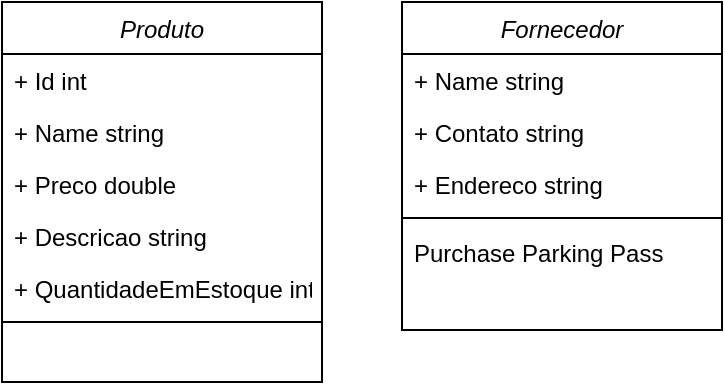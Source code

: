 <mxfile version="24.7.8">
  <diagram id="C5RBs43oDa-KdzZeNtuy" name="Page-1">
    <mxGraphModel dx="880" dy="468" grid="1" gridSize="10" guides="1" tooltips="1" connect="1" arrows="1" fold="1" page="1" pageScale="1" pageWidth="827" pageHeight="1169" math="0" shadow="0">
      <root>
        <mxCell id="WIyWlLk6GJQsqaUBKTNV-0" />
        <mxCell id="WIyWlLk6GJQsqaUBKTNV-1" parent="WIyWlLk6GJQsqaUBKTNV-0" />
        <mxCell id="N83ETVZ3F0o7WJeC_jDq-0" value="Produto" style="swimlane;fontStyle=2;align=center;verticalAlign=top;childLayout=stackLayout;horizontal=1;startSize=26;horizontalStack=0;resizeParent=1;resizeLast=0;collapsible=1;marginBottom=0;rounded=0;shadow=0;strokeWidth=1;" vertex="1" parent="WIyWlLk6GJQsqaUBKTNV-1">
          <mxGeometry x="70" y="70" width="160" height="190" as="geometry">
            <mxRectangle x="230" y="140" width="160" height="26" as="alternateBounds" />
          </mxGeometry>
        </mxCell>
        <mxCell id="N83ETVZ3F0o7WJeC_jDq-1" value="+ Id int" style="text;align=left;verticalAlign=top;spacingLeft=4;spacingRight=4;overflow=hidden;rotatable=0;points=[[0,0.5],[1,0.5]];portConstraint=eastwest;rounded=0;shadow=0;html=0;" vertex="1" parent="N83ETVZ3F0o7WJeC_jDq-0">
          <mxGeometry y="26" width="160" height="26" as="geometry" />
        </mxCell>
        <mxCell id="N83ETVZ3F0o7WJeC_jDq-2" value="+ Name string" style="text;align=left;verticalAlign=top;spacingLeft=4;spacingRight=4;overflow=hidden;rotatable=0;points=[[0,0.5],[1,0.5]];portConstraint=eastwest;" vertex="1" parent="N83ETVZ3F0o7WJeC_jDq-0">
          <mxGeometry y="52" width="160" height="26" as="geometry" />
        </mxCell>
        <mxCell id="N83ETVZ3F0o7WJeC_jDq-3" value="+ Preco double" style="text;align=left;verticalAlign=top;spacingLeft=4;spacingRight=4;overflow=hidden;rotatable=0;points=[[0,0.5],[1,0.5]];portConstraint=eastwest;rounded=0;shadow=0;html=0;" vertex="1" parent="N83ETVZ3F0o7WJeC_jDq-0">
          <mxGeometry y="78" width="160" height="26" as="geometry" />
        </mxCell>
        <mxCell id="N83ETVZ3F0o7WJeC_jDq-4" value="+ Descricao string" style="text;align=left;verticalAlign=top;spacingLeft=4;spacingRight=4;overflow=hidden;rotatable=0;points=[[0,0.5],[1,0.5]];portConstraint=eastwest;rounded=0;shadow=0;html=0;" vertex="1" parent="N83ETVZ3F0o7WJeC_jDq-0">
          <mxGeometry y="104" width="160" height="26" as="geometry" />
        </mxCell>
        <mxCell id="N83ETVZ3F0o7WJeC_jDq-5" value="+ QuantidadeEmEstoque int" style="text;align=left;verticalAlign=top;spacingLeft=4;spacingRight=4;overflow=hidden;rotatable=0;points=[[0,0.5],[1,0.5]];portConstraint=eastwest;rounded=0;shadow=0;html=0;" vertex="1" parent="N83ETVZ3F0o7WJeC_jDq-0">
          <mxGeometry y="130" width="160" height="26" as="geometry" />
        </mxCell>
        <mxCell id="N83ETVZ3F0o7WJeC_jDq-6" value="" style="line;html=1;strokeWidth=1;align=left;verticalAlign=middle;spacingTop=-1;spacingLeft=3;spacingRight=3;rotatable=0;labelPosition=right;points=[];portConstraint=eastwest;" vertex="1" parent="N83ETVZ3F0o7WJeC_jDq-0">
          <mxGeometry y="156" width="160" height="8" as="geometry" />
        </mxCell>
        <mxCell id="N83ETVZ3F0o7WJeC_jDq-7" value="Fornecedor" style="swimlane;fontStyle=2;align=center;verticalAlign=top;childLayout=stackLayout;horizontal=1;startSize=26;horizontalStack=0;resizeParent=1;resizeLast=0;collapsible=1;marginBottom=0;rounded=0;shadow=0;strokeWidth=1;" vertex="1" parent="WIyWlLk6GJQsqaUBKTNV-1">
          <mxGeometry x="270" y="70" width="160" height="164" as="geometry">
            <mxRectangle x="230" y="140" width="160" height="26" as="alternateBounds" />
          </mxGeometry>
        </mxCell>
        <mxCell id="N83ETVZ3F0o7WJeC_jDq-8" value="+ Name string" style="text;align=left;verticalAlign=top;spacingLeft=4;spacingRight=4;overflow=hidden;rotatable=0;points=[[0,0.5],[1,0.5]];portConstraint=eastwest;" vertex="1" parent="N83ETVZ3F0o7WJeC_jDq-7">
          <mxGeometry y="26" width="160" height="26" as="geometry" />
        </mxCell>
        <mxCell id="N83ETVZ3F0o7WJeC_jDq-9" value="+ Contato string" style="text;align=left;verticalAlign=top;spacingLeft=4;spacingRight=4;overflow=hidden;rotatable=0;points=[[0,0.5],[1,0.5]];portConstraint=eastwest;rounded=0;shadow=0;html=0;" vertex="1" parent="N83ETVZ3F0o7WJeC_jDq-7">
          <mxGeometry y="52" width="160" height="26" as="geometry" />
        </mxCell>
        <mxCell id="N83ETVZ3F0o7WJeC_jDq-10" value="+ Endereco string" style="text;align=left;verticalAlign=top;spacingLeft=4;spacingRight=4;overflow=hidden;rotatable=0;points=[[0,0.5],[1,0.5]];portConstraint=eastwest;rounded=0;shadow=0;html=0;" vertex="1" parent="N83ETVZ3F0o7WJeC_jDq-7">
          <mxGeometry y="78" width="160" height="26" as="geometry" />
        </mxCell>
        <mxCell id="N83ETVZ3F0o7WJeC_jDq-11" value="" style="line;html=1;strokeWidth=1;align=left;verticalAlign=middle;spacingTop=-1;spacingLeft=3;spacingRight=3;rotatable=0;labelPosition=right;points=[];portConstraint=eastwest;" vertex="1" parent="N83ETVZ3F0o7WJeC_jDq-7">
          <mxGeometry y="104" width="160" height="8" as="geometry" />
        </mxCell>
        <mxCell id="N83ETVZ3F0o7WJeC_jDq-12" value="Purchase Parking Pass" style="text;align=left;verticalAlign=top;spacingLeft=4;spacingRight=4;overflow=hidden;rotatable=0;points=[[0,0.5],[1,0.5]];portConstraint=eastwest;" vertex="1" parent="N83ETVZ3F0o7WJeC_jDq-7">
          <mxGeometry y="112" width="160" height="26" as="geometry" />
        </mxCell>
      </root>
    </mxGraphModel>
  </diagram>
</mxfile>
